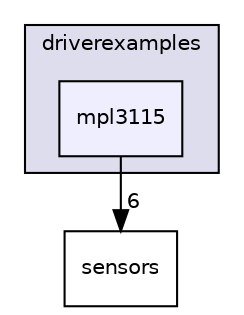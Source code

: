 digraph "driverexamples/mpl3115" {
  compound=true
  node [ fontsize="10", fontname="Helvetica"];
  edge [ labelfontsize="10", labelfontname="Helvetica"];
  subgraph clusterdir_63958a0a083234c4c5a126855d7f4594 {
    graph [ bgcolor="#ddddee", pencolor="black", label="driverexamples" fontname="Helvetica", fontsize="10", URL="dir_63958a0a083234c4c5a126855d7f4594.html"]
  dir_9c5a39ef433f8b5c8840b300697c7b3a [shape=box, label="mpl3115", style="filled", fillcolor="#eeeeff", pencolor="black", URL="dir_9c5a39ef433f8b5c8840b300697c7b3a.html"];
  }
  dir_c77a8e2546a9c75bbba96be2ef542c8e [shape=box label="sensors" URL="dir_c77a8e2546a9c75bbba96be2ef542c8e.html"];
  dir_9c5a39ef433f8b5c8840b300697c7b3a->dir_c77a8e2546a9c75bbba96be2ef542c8e [headlabel="6", labeldistance=1.5 headhref="dir_000070_000084.html"];
}
